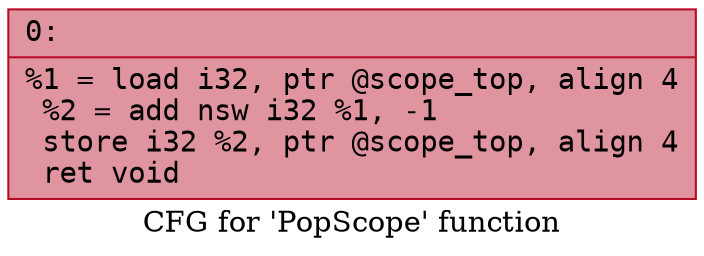 digraph "CFG for 'PopScope' function" {
	label="CFG for 'PopScope' function";

	Node0x60000037e490 [shape=record,color="#b70d28ff", style=filled, fillcolor="#b70d2870" fontname="Courier",label="{0:\l|  %1 = load i32, ptr @scope_top, align 4\l  %2 = add nsw i32 %1, -1\l  store i32 %2, ptr @scope_top, align 4\l  ret void\l}"];
}
